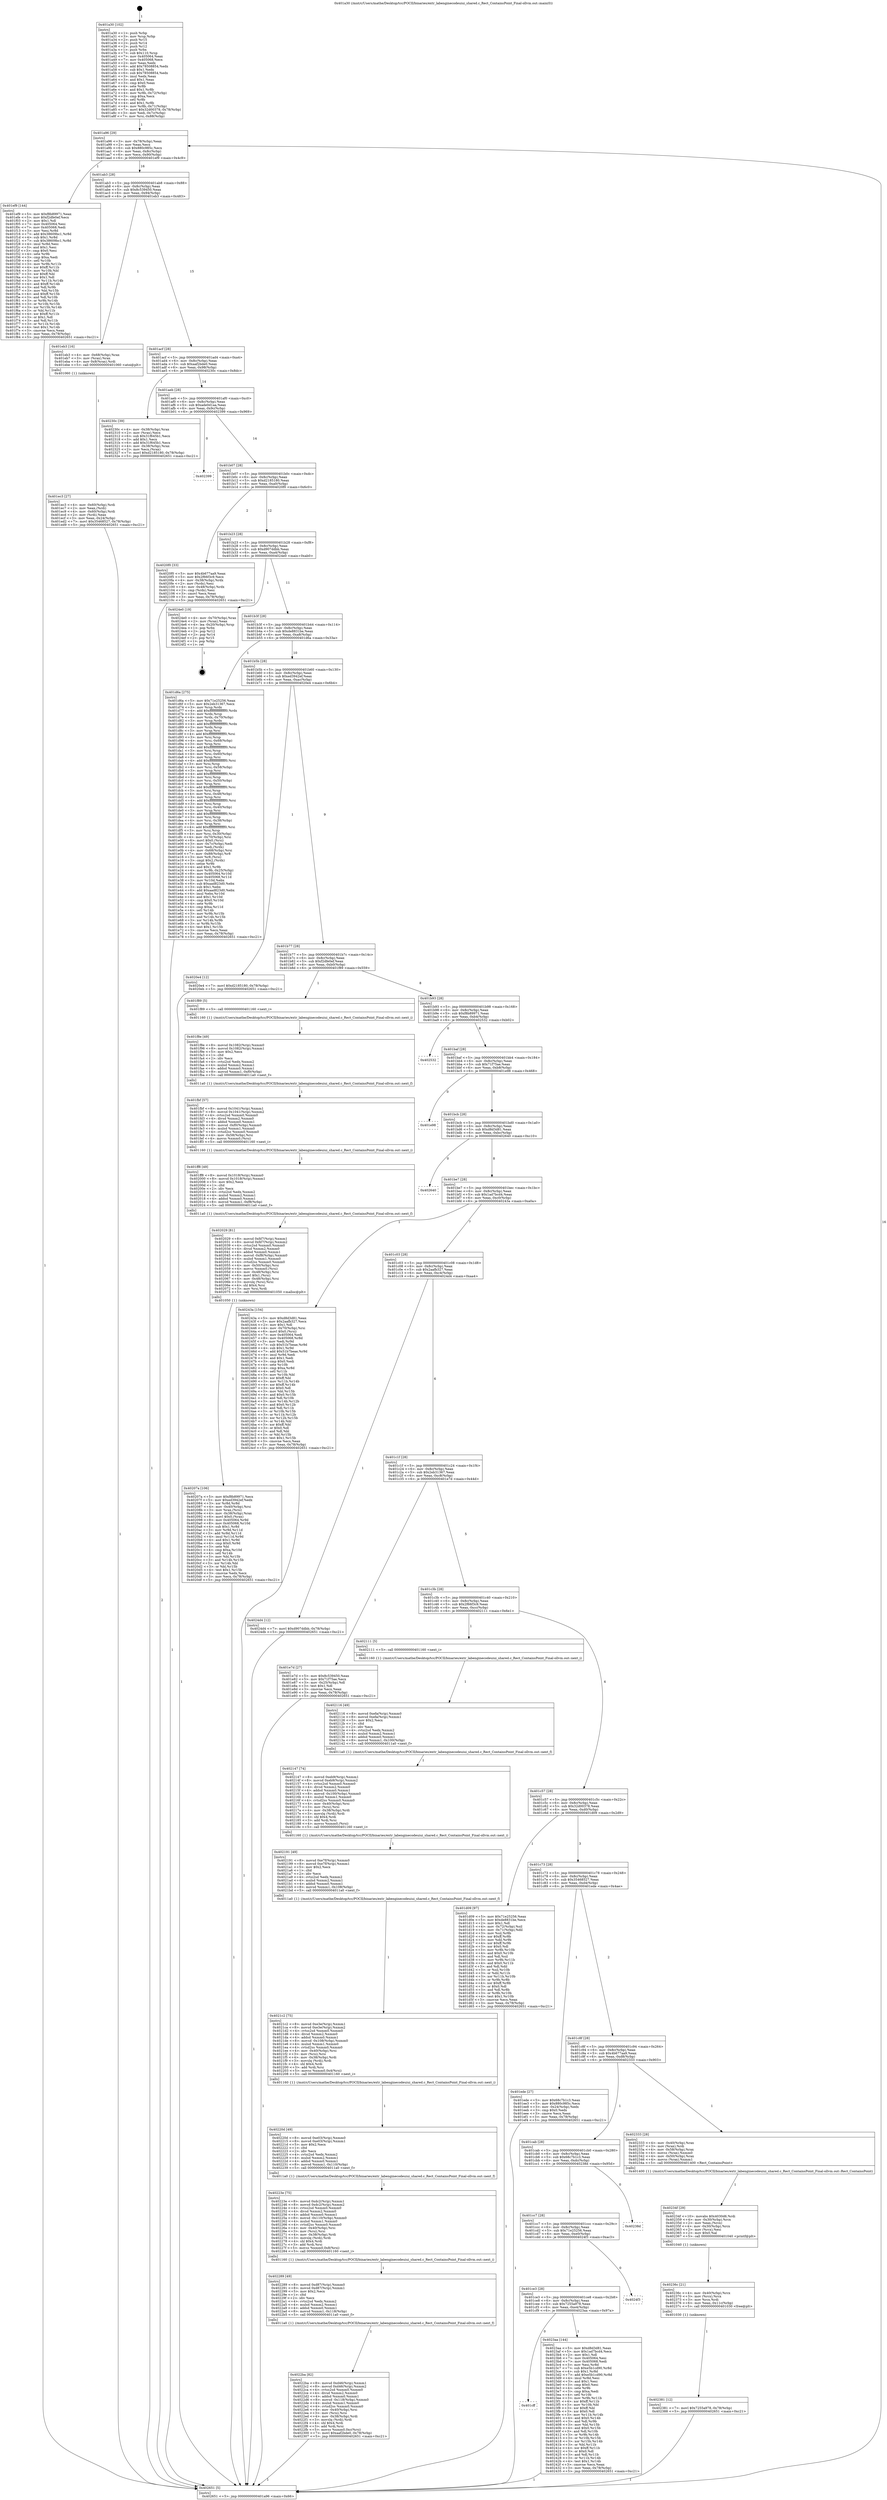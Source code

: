 digraph "0x401a30" {
  label = "0x401a30 (/mnt/c/Users/mathe/Desktop/tcc/POCII/binaries/extr_labenginecodeuiui_shared.c_Rect_ContainsPoint_Final-ollvm.out::main(0))"
  labelloc = "t"
  node[shape=record]

  Entry [label="",width=0.3,height=0.3,shape=circle,fillcolor=black,style=filled]
  "0x401a96" [label="{
     0x401a96 [29]\l
     | [instrs]\l
     &nbsp;&nbsp;0x401a96 \<+3\>: mov -0x78(%rbp),%eax\l
     &nbsp;&nbsp;0x401a99 \<+2\>: mov %eax,%ecx\l
     &nbsp;&nbsp;0x401a9b \<+6\>: sub $0x880c985c,%ecx\l
     &nbsp;&nbsp;0x401aa1 \<+6\>: mov %eax,-0x8c(%rbp)\l
     &nbsp;&nbsp;0x401aa7 \<+6\>: mov %ecx,-0x90(%rbp)\l
     &nbsp;&nbsp;0x401aad \<+6\>: je 0000000000401ef9 \<main+0x4c9\>\l
  }"]
  "0x401ef9" [label="{
     0x401ef9 [144]\l
     | [instrs]\l
     &nbsp;&nbsp;0x401ef9 \<+5\>: mov $0xf8b89971,%eax\l
     &nbsp;&nbsp;0x401efe \<+5\>: mov $0xf2dfe0ef,%ecx\l
     &nbsp;&nbsp;0x401f03 \<+2\>: mov $0x1,%dl\l
     &nbsp;&nbsp;0x401f05 \<+7\>: mov 0x405064,%esi\l
     &nbsp;&nbsp;0x401f0c \<+7\>: mov 0x405068,%edi\l
     &nbsp;&nbsp;0x401f13 \<+3\>: mov %esi,%r8d\l
     &nbsp;&nbsp;0x401f16 \<+7\>: add $0x38609bc1,%r8d\l
     &nbsp;&nbsp;0x401f1d \<+4\>: sub $0x1,%r8d\l
     &nbsp;&nbsp;0x401f21 \<+7\>: sub $0x38609bc1,%r8d\l
     &nbsp;&nbsp;0x401f28 \<+4\>: imul %r8d,%esi\l
     &nbsp;&nbsp;0x401f2c \<+3\>: and $0x1,%esi\l
     &nbsp;&nbsp;0x401f2f \<+3\>: cmp $0x0,%esi\l
     &nbsp;&nbsp;0x401f32 \<+4\>: sete %r9b\l
     &nbsp;&nbsp;0x401f36 \<+3\>: cmp $0xa,%edi\l
     &nbsp;&nbsp;0x401f39 \<+4\>: setl %r10b\l
     &nbsp;&nbsp;0x401f3d \<+3\>: mov %r9b,%r11b\l
     &nbsp;&nbsp;0x401f40 \<+4\>: xor $0xff,%r11b\l
     &nbsp;&nbsp;0x401f44 \<+3\>: mov %r10b,%bl\l
     &nbsp;&nbsp;0x401f47 \<+3\>: xor $0xff,%bl\l
     &nbsp;&nbsp;0x401f4a \<+3\>: xor $0x1,%dl\l
     &nbsp;&nbsp;0x401f4d \<+3\>: mov %r11b,%r14b\l
     &nbsp;&nbsp;0x401f50 \<+4\>: and $0xff,%r14b\l
     &nbsp;&nbsp;0x401f54 \<+3\>: and %dl,%r9b\l
     &nbsp;&nbsp;0x401f57 \<+3\>: mov %bl,%r15b\l
     &nbsp;&nbsp;0x401f5a \<+4\>: and $0xff,%r15b\l
     &nbsp;&nbsp;0x401f5e \<+3\>: and %dl,%r10b\l
     &nbsp;&nbsp;0x401f61 \<+3\>: or %r9b,%r14b\l
     &nbsp;&nbsp;0x401f64 \<+3\>: or %r10b,%r15b\l
     &nbsp;&nbsp;0x401f67 \<+3\>: xor %r15b,%r14b\l
     &nbsp;&nbsp;0x401f6a \<+3\>: or %bl,%r11b\l
     &nbsp;&nbsp;0x401f6d \<+4\>: xor $0xff,%r11b\l
     &nbsp;&nbsp;0x401f71 \<+3\>: or $0x1,%dl\l
     &nbsp;&nbsp;0x401f74 \<+3\>: and %dl,%r11b\l
     &nbsp;&nbsp;0x401f77 \<+3\>: or %r11b,%r14b\l
     &nbsp;&nbsp;0x401f7a \<+4\>: test $0x1,%r14b\l
     &nbsp;&nbsp;0x401f7e \<+3\>: cmovne %ecx,%eax\l
     &nbsp;&nbsp;0x401f81 \<+3\>: mov %eax,-0x78(%rbp)\l
     &nbsp;&nbsp;0x401f84 \<+5\>: jmp 0000000000402651 \<main+0xc21\>\l
  }"]
  "0x401ab3" [label="{
     0x401ab3 [28]\l
     | [instrs]\l
     &nbsp;&nbsp;0x401ab3 \<+5\>: jmp 0000000000401ab8 \<main+0x88\>\l
     &nbsp;&nbsp;0x401ab8 \<+6\>: mov -0x8c(%rbp),%eax\l
     &nbsp;&nbsp;0x401abe \<+5\>: sub $0x8c539450,%eax\l
     &nbsp;&nbsp;0x401ac3 \<+6\>: mov %eax,-0x94(%rbp)\l
     &nbsp;&nbsp;0x401ac9 \<+6\>: je 0000000000401eb3 \<main+0x483\>\l
  }"]
  Exit [label="",width=0.3,height=0.3,shape=circle,fillcolor=black,style=filled,peripheries=2]
  "0x401eb3" [label="{
     0x401eb3 [16]\l
     | [instrs]\l
     &nbsp;&nbsp;0x401eb3 \<+4\>: mov -0x68(%rbp),%rax\l
     &nbsp;&nbsp;0x401eb7 \<+3\>: mov (%rax),%rax\l
     &nbsp;&nbsp;0x401eba \<+4\>: mov 0x8(%rax),%rdi\l
     &nbsp;&nbsp;0x401ebe \<+5\>: call 0000000000401060 \<atoi@plt\>\l
     | [calls]\l
     &nbsp;&nbsp;0x401060 \{1\} (unknown)\l
  }"]
  "0x401acf" [label="{
     0x401acf [28]\l
     | [instrs]\l
     &nbsp;&nbsp;0x401acf \<+5\>: jmp 0000000000401ad4 \<main+0xa4\>\l
     &nbsp;&nbsp;0x401ad4 \<+6\>: mov -0x8c(%rbp),%eax\l
     &nbsp;&nbsp;0x401ada \<+5\>: sub $0xaaf2bde0,%eax\l
     &nbsp;&nbsp;0x401adf \<+6\>: mov %eax,-0x98(%rbp)\l
     &nbsp;&nbsp;0x401ae5 \<+6\>: je 000000000040230c \<main+0x8dc\>\l
  }"]
  "0x401cff" [label="{
     0x401cff\l
  }", style=dashed]
  "0x40230c" [label="{
     0x40230c [39]\l
     | [instrs]\l
     &nbsp;&nbsp;0x40230c \<+4\>: mov -0x38(%rbp),%rax\l
     &nbsp;&nbsp;0x402310 \<+2\>: mov (%rax),%ecx\l
     &nbsp;&nbsp;0x402312 \<+6\>: sub $0x31f645b1,%ecx\l
     &nbsp;&nbsp;0x402318 \<+3\>: add $0x1,%ecx\l
     &nbsp;&nbsp;0x40231b \<+6\>: add $0x31f645b1,%ecx\l
     &nbsp;&nbsp;0x402321 \<+4\>: mov -0x38(%rbp),%rax\l
     &nbsp;&nbsp;0x402325 \<+2\>: mov %ecx,(%rax)\l
     &nbsp;&nbsp;0x402327 \<+7\>: movl $0xd2185180,-0x78(%rbp)\l
     &nbsp;&nbsp;0x40232e \<+5\>: jmp 0000000000402651 \<main+0xc21\>\l
  }"]
  "0x401aeb" [label="{
     0x401aeb [28]\l
     | [instrs]\l
     &nbsp;&nbsp;0x401aeb \<+5\>: jmp 0000000000401af0 \<main+0xc0\>\l
     &nbsp;&nbsp;0x401af0 \<+6\>: mov -0x8c(%rbp),%eax\l
     &nbsp;&nbsp;0x401af6 \<+5\>: sub $0xade0d1aa,%eax\l
     &nbsp;&nbsp;0x401afb \<+6\>: mov %eax,-0x9c(%rbp)\l
     &nbsp;&nbsp;0x401b01 \<+6\>: je 0000000000402399 \<main+0x969\>\l
  }"]
  "0x4023aa" [label="{
     0x4023aa [144]\l
     | [instrs]\l
     &nbsp;&nbsp;0x4023aa \<+5\>: mov $0xd8d3d81,%eax\l
     &nbsp;&nbsp;0x4023af \<+5\>: mov $0x1ad7bcd4,%ecx\l
     &nbsp;&nbsp;0x4023b4 \<+2\>: mov $0x1,%dl\l
     &nbsp;&nbsp;0x4023b6 \<+7\>: mov 0x405064,%esi\l
     &nbsp;&nbsp;0x4023bd \<+7\>: mov 0x405068,%edi\l
     &nbsp;&nbsp;0x4023c4 \<+3\>: mov %esi,%r8d\l
     &nbsp;&nbsp;0x4023c7 \<+7\>: sub $0xe5b1cd90,%r8d\l
     &nbsp;&nbsp;0x4023ce \<+4\>: sub $0x1,%r8d\l
     &nbsp;&nbsp;0x4023d2 \<+7\>: add $0xe5b1cd90,%r8d\l
     &nbsp;&nbsp;0x4023d9 \<+4\>: imul %r8d,%esi\l
     &nbsp;&nbsp;0x4023dd \<+3\>: and $0x1,%esi\l
     &nbsp;&nbsp;0x4023e0 \<+3\>: cmp $0x0,%esi\l
     &nbsp;&nbsp;0x4023e3 \<+4\>: sete %r9b\l
     &nbsp;&nbsp;0x4023e7 \<+3\>: cmp $0xa,%edi\l
     &nbsp;&nbsp;0x4023ea \<+4\>: setl %r10b\l
     &nbsp;&nbsp;0x4023ee \<+3\>: mov %r9b,%r11b\l
     &nbsp;&nbsp;0x4023f1 \<+4\>: xor $0xff,%r11b\l
     &nbsp;&nbsp;0x4023f5 \<+3\>: mov %r10b,%bl\l
     &nbsp;&nbsp;0x4023f8 \<+3\>: xor $0xff,%bl\l
     &nbsp;&nbsp;0x4023fb \<+3\>: xor $0x0,%dl\l
     &nbsp;&nbsp;0x4023fe \<+3\>: mov %r11b,%r14b\l
     &nbsp;&nbsp;0x402401 \<+4\>: and $0x0,%r14b\l
     &nbsp;&nbsp;0x402405 \<+3\>: and %dl,%r9b\l
     &nbsp;&nbsp;0x402408 \<+3\>: mov %bl,%r15b\l
     &nbsp;&nbsp;0x40240b \<+4\>: and $0x0,%r15b\l
     &nbsp;&nbsp;0x40240f \<+3\>: and %dl,%r10b\l
     &nbsp;&nbsp;0x402412 \<+3\>: or %r9b,%r14b\l
     &nbsp;&nbsp;0x402415 \<+3\>: or %r10b,%r15b\l
     &nbsp;&nbsp;0x402418 \<+3\>: xor %r15b,%r14b\l
     &nbsp;&nbsp;0x40241b \<+3\>: or %bl,%r11b\l
     &nbsp;&nbsp;0x40241e \<+4\>: xor $0xff,%r11b\l
     &nbsp;&nbsp;0x402422 \<+3\>: or $0x0,%dl\l
     &nbsp;&nbsp;0x402425 \<+3\>: and %dl,%r11b\l
     &nbsp;&nbsp;0x402428 \<+3\>: or %r11b,%r14b\l
     &nbsp;&nbsp;0x40242b \<+4\>: test $0x1,%r14b\l
     &nbsp;&nbsp;0x40242f \<+3\>: cmovne %ecx,%eax\l
     &nbsp;&nbsp;0x402432 \<+3\>: mov %eax,-0x78(%rbp)\l
     &nbsp;&nbsp;0x402435 \<+5\>: jmp 0000000000402651 \<main+0xc21\>\l
  }"]
  "0x402399" [label="{
     0x402399\l
  }", style=dashed]
  "0x401b07" [label="{
     0x401b07 [28]\l
     | [instrs]\l
     &nbsp;&nbsp;0x401b07 \<+5\>: jmp 0000000000401b0c \<main+0xdc\>\l
     &nbsp;&nbsp;0x401b0c \<+6\>: mov -0x8c(%rbp),%eax\l
     &nbsp;&nbsp;0x401b12 \<+5\>: sub $0xd2185180,%eax\l
     &nbsp;&nbsp;0x401b17 \<+6\>: mov %eax,-0xa0(%rbp)\l
     &nbsp;&nbsp;0x401b1d \<+6\>: je 00000000004020f0 \<main+0x6c0\>\l
  }"]
  "0x401ce3" [label="{
     0x401ce3 [28]\l
     | [instrs]\l
     &nbsp;&nbsp;0x401ce3 \<+5\>: jmp 0000000000401ce8 \<main+0x2b8\>\l
     &nbsp;&nbsp;0x401ce8 \<+6\>: mov -0x8c(%rbp),%eax\l
     &nbsp;&nbsp;0x401cee \<+5\>: sub $0x7255a978,%eax\l
     &nbsp;&nbsp;0x401cf3 \<+6\>: mov %eax,-0xe4(%rbp)\l
     &nbsp;&nbsp;0x401cf9 \<+6\>: je 00000000004023aa \<main+0x97a\>\l
  }"]
  "0x4020f0" [label="{
     0x4020f0 [33]\l
     | [instrs]\l
     &nbsp;&nbsp;0x4020f0 \<+5\>: mov $0x4b677aa9,%eax\l
     &nbsp;&nbsp;0x4020f5 \<+5\>: mov $0x2f66f3c9,%ecx\l
     &nbsp;&nbsp;0x4020fa \<+4\>: mov -0x38(%rbp),%rdx\l
     &nbsp;&nbsp;0x4020fe \<+2\>: mov (%rdx),%esi\l
     &nbsp;&nbsp;0x402100 \<+4\>: mov -0x48(%rbp),%rdx\l
     &nbsp;&nbsp;0x402104 \<+2\>: cmp (%rdx),%esi\l
     &nbsp;&nbsp;0x402106 \<+3\>: cmovl %ecx,%eax\l
     &nbsp;&nbsp;0x402109 \<+3\>: mov %eax,-0x78(%rbp)\l
     &nbsp;&nbsp;0x40210c \<+5\>: jmp 0000000000402651 \<main+0xc21\>\l
  }"]
  "0x401b23" [label="{
     0x401b23 [28]\l
     | [instrs]\l
     &nbsp;&nbsp;0x401b23 \<+5\>: jmp 0000000000401b28 \<main+0xf8\>\l
     &nbsp;&nbsp;0x401b28 \<+6\>: mov -0x8c(%rbp),%eax\l
     &nbsp;&nbsp;0x401b2e \<+5\>: sub $0xd907ddbb,%eax\l
     &nbsp;&nbsp;0x401b33 \<+6\>: mov %eax,-0xa4(%rbp)\l
     &nbsp;&nbsp;0x401b39 \<+6\>: je 00000000004024e0 \<main+0xab0\>\l
  }"]
  "0x4024f3" [label="{
     0x4024f3\l
  }", style=dashed]
  "0x4024e0" [label="{
     0x4024e0 [19]\l
     | [instrs]\l
     &nbsp;&nbsp;0x4024e0 \<+4\>: mov -0x70(%rbp),%rax\l
     &nbsp;&nbsp;0x4024e4 \<+2\>: mov (%rax),%eax\l
     &nbsp;&nbsp;0x4024e6 \<+4\>: lea -0x20(%rbp),%rsp\l
     &nbsp;&nbsp;0x4024ea \<+1\>: pop %rbx\l
     &nbsp;&nbsp;0x4024eb \<+2\>: pop %r12\l
     &nbsp;&nbsp;0x4024ed \<+2\>: pop %r14\l
     &nbsp;&nbsp;0x4024ef \<+2\>: pop %r15\l
     &nbsp;&nbsp;0x4024f1 \<+1\>: pop %rbp\l
     &nbsp;&nbsp;0x4024f2 \<+1\>: ret\l
  }"]
  "0x401b3f" [label="{
     0x401b3f [28]\l
     | [instrs]\l
     &nbsp;&nbsp;0x401b3f \<+5\>: jmp 0000000000401b44 \<main+0x114\>\l
     &nbsp;&nbsp;0x401b44 \<+6\>: mov -0x8c(%rbp),%eax\l
     &nbsp;&nbsp;0x401b4a \<+5\>: sub $0xde8831be,%eax\l
     &nbsp;&nbsp;0x401b4f \<+6\>: mov %eax,-0xa8(%rbp)\l
     &nbsp;&nbsp;0x401b55 \<+6\>: je 0000000000401d6a \<main+0x33a\>\l
  }"]
  "0x401cc7" [label="{
     0x401cc7 [28]\l
     | [instrs]\l
     &nbsp;&nbsp;0x401cc7 \<+5\>: jmp 0000000000401ccc \<main+0x29c\>\l
     &nbsp;&nbsp;0x401ccc \<+6\>: mov -0x8c(%rbp),%eax\l
     &nbsp;&nbsp;0x401cd2 \<+5\>: sub $0x71e25256,%eax\l
     &nbsp;&nbsp;0x401cd7 \<+6\>: mov %eax,-0xe0(%rbp)\l
     &nbsp;&nbsp;0x401cdd \<+6\>: je 00000000004024f3 \<main+0xac3\>\l
  }"]
  "0x401d6a" [label="{
     0x401d6a [275]\l
     | [instrs]\l
     &nbsp;&nbsp;0x401d6a \<+5\>: mov $0x71e25256,%eax\l
     &nbsp;&nbsp;0x401d6f \<+5\>: mov $0x2eb31367,%ecx\l
     &nbsp;&nbsp;0x401d74 \<+3\>: mov %rsp,%rdx\l
     &nbsp;&nbsp;0x401d77 \<+4\>: add $0xfffffffffffffff0,%rdx\l
     &nbsp;&nbsp;0x401d7b \<+3\>: mov %rdx,%rsp\l
     &nbsp;&nbsp;0x401d7e \<+4\>: mov %rdx,-0x70(%rbp)\l
     &nbsp;&nbsp;0x401d82 \<+3\>: mov %rsp,%rdx\l
     &nbsp;&nbsp;0x401d85 \<+4\>: add $0xfffffffffffffff0,%rdx\l
     &nbsp;&nbsp;0x401d89 \<+3\>: mov %rdx,%rsp\l
     &nbsp;&nbsp;0x401d8c \<+3\>: mov %rsp,%rsi\l
     &nbsp;&nbsp;0x401d8f \<+4\>: add $0xfffffffffffffff0,%rsi\l
     &nbsp;&nbsp;0x401d93 \<+3\>: mov %rsi,%rsp\l
     &nbsp;&nbsp;0x401d96 \<+4\>: mov %rsi,-0x68(%rbp)\l
     &nbsp;&nbsp;0x401d9a \<+3\>: mov %rsp,%rsi\l
     &nbsp;&nbsp;0x401d9d \<+4\>: add $0xfffffffffffffff0,%rsi\l
     &nbsp;&nbsp;0x401da1 \<+3\>: mov %rsi,%rsp\l
     &nbsp;&nbsp;0x401da4 \<+4\>: mov %rsi,-0x60(%rbp)\l
     &nbsp;&nbsp;0x401da8 \<+3\>: mov %rsp,%rsi\l
     &nbsp;&nbsp;0x401dab \<+4\>: add $0xfffffffffffffff0,%rsi\l
     &nbsp;&nbsp;0x401daf \<+3\>: mov %rsi,%rsp\l
     &nbsp;&nbsp;0x401db2 \<+4\>: mov %rsi,-0x58(%rbp)\l
     &nbsp;&nbsp;0x401db6 \<+3\>: mov %rsp,%rsi\l
     &nbsp;&nbsp;0x401db9 \<+4\>: add $0xfffffffffffffff0,%rsi\l
     &nbsp;&nbsp;0x401dbd \<+3\>: mov %rsi,%rsp\l
     &nbsp;&nbsp;0x401dc0 \<+4\>: mov %rsi,-0x50(%rbp)\l
     &nbsp;&nbsp;0x401dc4 \<+3\>: mov %rsp,%rsi\l
     &nbsp;&nbsp;0x401dc7 \<+4\>: add $0xfffffffffffffff0,%rsi\l
     &nbsp;&nbsp;0x401dcb \<+3\>: mov %rsi,%rsp\l
     &nbsp;&nbsp;0x401dce \<+4\>: mov %rsi,-0x48(%rbp)\l
     &nbsp;&nbsp;0x401dd2 \<+3\>: mov %rsp,%rsi\l
     &nbsp;&nbsp;0x401dd5 \<+4\>: add $0xfffffffffffffff0,%rsi\l
     &nbsp;&nbsp;0x401dd9 \<+3\>: mov %rsi,%rsp\l
     &nbsp;&nbsp;0x401ddc \<+4\>: mov %rsi,-0x40(%rbp)\l
     &nbsp;&nbsp;0x401de0 \<+3\>: mov %rsp,%rsi\l
     &nbsp;&nbsp;0x401de3 \<+4\>: add $0xfffffffffffffff0,%rsi\l
     &nbsp;&nbsp;0x401de7 \<+3\>: mov %rsi,%rsp\l
     &nbsp;&nbsp;0x401dea \<+4\>: mov %rsi,-0x38(%rbp)\l
     &nbsp;&nbsp;0x401dee \<+3\>: mov %rsp,%rsi\l
     &nbsp;&nbsp;0x401df1 \<+4\>: add $0xfffffffffffffff0,%rsi\l
     &nbsp;&nbsp;0x401df5 \<+3\>: mov %rsi,%rsp\l
     &nbsp;&nbsp;0x401df8 \<+4\>: mov %rsi,-0x30(%rbp)\l
     &nbsp;&nbsp;0x401dfc \<+4\>: mov -0x70(%rbp),%rsi\l
     &nbsp;&nbsp;0x401e00 \<+6\>: movl $0x0,(%rsi)\l
     &nbsp;&nbsp;0x401e06 \<+3\>: mov -0x7c(%rbp),%edi\l
     &nbsp;&nbsp;0x401e09 \<+2\>: mov %edi,(%rdx)\l
     &nbsp;&nbsp;0x401e0b \<+4\>: mov -0x68(%rbp),%rsi\l
     &nbsp;&nbsp;0x401e0f \<+7\>: mov -0x88(%rbp),%r8\l
     &nbsp;&nbsp;0x401e16 \<+3\>: mov %r8,(%rsi)\l
     &nbsp;&nbsp;0x401e19 \<+3\>: cmpl $0x2,(%rdx)\l
     &nbsp;&nbsp;0x401e1c \<+4\>: setne %r9b\l
     &nbsp;&nbsp;0x401e20 \<+4\>: and $0x1,%r9b\l
     &nbsp;&nbsp;0x401e24 \<+4\>: mov %r9b,-0x25(%rbp)\l
     &nbsp;&nbsp;0x401e28 \<+8\>: mov 0x405064,%r10d\l
     &nbsp;&nbsp;0x401e30 \<+8\>: mov 0x405068,%r11d\l
     &nbsp;&nbsp;0x401e38 \<+3\>: mov %r10d,%ebx\l
     &nbsp;&nbsp;0x401e3b \<+6\>: sub $0xaad823d0,%ebx\l
     &nbsp;&nbsp;0x401e41 \<+3\>: sub $0x1,%ebx\l
     &nbsp;&nbsp;0x401e44 \<+6\>: add $0xaad823d0,%ebx\l
     &nbsp;&nbsp;0x401e4a \<+4\>: imul %ebx,%r10d\l
     &nbsp;&nbsp;0x401e4e \<+4\>: and $0x1,%r10d\l
     &nbsp;&nbsp;0x401e52 \<+4\>: cmp $0x0,%r10d\l
     &nbsp;&nbsp;0x401e56 \<+4\>: sete %r9b\l
     &nbsp;&nbsp;0x401e5a \<+4\>: cmp $0xa,%r11d\l
     &nbsp;&nbsp;0x401e5e \<+4\>: setl %r14b\l
     &nbsp;&nbsp;0x401e62 \<+3\>: mov %r9b,%r15b\l
     &nbsp;&nbsp;0x401e65 \<+3\>: and %r14b,%r15b\l
     &nbsp;&nbsp;0x401e68 \<+3\>: xor %r14b,%r9b\l
     &nbsp;&nbsp;0x401e6b \<+3\>: or %r9b,%r15b\l
     &nbsp;&nbsp;0x401e6e \<+4\>: test $0x1,%r15b\l
     &nbsp;&nbsp;0x401e72 \<+3\>: cmovne %ecx,%eax\l
     &nbsp;&nbsp;0x401e75 \<+3\>: mov %eax,-0x78(%rbp)\l
     &nbsp;&nbsp;0x401e78 \<+5\>: jmp 0000000000402651 \<main+0xc21\>\l
  }"]
  "0x401b5b" [label="{
     0x401b5b [28]\l
     | [instrs]\l
     &nbsp;&nbsp;0x401b5b \<+5\>: jmp 0000000000401b60 \<main+0x130\>\l
     &nbsp;&nbsp;0x401b60 \<+6\>: mov -0x8c(%rbp),%eax\l
     &nbsp;&nbsp;0x401b66 \<+5\>: sub $0xed3942ef,%eax\l
     &nbsp;&nbsp;0x401b6b \<+6\>: mov %eax,-0xac(%rbp)\l
     &nbsp;&nbsp;0x401b71 \<+6\>: je 00000000004020e4 \<main+0x6b4\>\l
  }"]
  "0x40238d" [label="{
     0x40238d\l
  }", style=dashed]
  "0x4020e4" [label="{
     0x4020e4 [12]\l
     | [instrs]\l
     &nbsp;&nbsp;0x4020e4 \<+7\>: movl $0xd2185180,-0x78(%rbp)\l
     &nbsp;&nbsp;0x4020eb \<+5\>: jmp 0000000000402651 \<main+0xc21\>\l
  }"]
  "0x401b77" [label="{
     0x401b77 [28]\l
     | [instrs]\l
     &nbsp;&nbsp;0x401b77 \<+5\>: jmp 0000000000401b7c \<main+0x14c\>\l
     &nbsp;&nbsp;0x401b7c \<+6\>: mov -0x8c(%rbp),%eax\l
     &nbsp;&nbsp;0x401b82 \<+5\>: sub $0xf2dfe0ef,%eax\l
     &nbsp;&nbsp;0x401b87 \<+6\>: mov %eax,-0xb0(%rbp)\l
     &nbsp;&nbsp;0x401b8d \<+6\>: je 0000000000401f89 \<main+0x559\>\l
  }"]
  "0x402381" [label="{
     0x402381 [12]\l
     | [instrs]\l
     &nbsp;&nbsp;0x402381 \<+7\>: movl $0x7255a978,-0x78(%rbp)\l
     &nbsp;&nbsp;0x402388 \<+5\>: jmp 0000000000402651 \<main+0xc21\>\l
  }"]
  "0x401f89" [label="{
     0x401f89 [5]\l
     | [instrs]\l
     &nbsp;&nbsp;0x401f89 \<+5\>: call 0000000000401160 \<next_i\>\l
     | [calls]\l
     &nbsp;&nbsp;0x401160 \{1\} (/mnt/c/Users/mathe/Desktop/tcc/POCII/binaries/extr_labenginecodeuiui_shared.c_Rect_ContainsPoint_Final-ollvm.out::next_i)\l
  }"]
  "0x401b93" [label="{
     0x401b93 [28]\l
     | [instrs]\l
     &nbsp;&nbsp;0x401b93 \<+5\>: jmp 0000000000401b98 \<main+0x168\>\l
     &nbsp;&nbsp;0x401b98 \<+6\>: mov -0x8c(%rbp),%eax\l
     &nbsp;&nbsp;0x401b9e \<+5\>: sub $0xf8b89971,%eax\l
     &nbsp;&nbsp;0x401ba3 \<+6\>: mov %eax,-0xb4(%rbp)\l
     &nbsp;&nbsp;0x401ba9 \<+6\>: je 0000000000402532 \<main+0xb02\>\l
  }"]
  "0x40236c" [label="{
     0x40236c [21]\l
     | [instrs]\l
     &nbsp;&nbsp;0x40236c \<+4\>: mov -0x40(%rbp),%rcx\l
     &nbsp;&nbsp;0x402370 \<+3\>: mov (%rcx),%rcx\l
     &nbsp;&nbsp;0x402373 \<+3\>: mov %rcx,%rdi\l
     &nbsp;&nbsp;0x402376 \<+6\>: mov %eax,-0x11c(%rbp)\l
     &nbsp;&nbsp;0x40237c \<+5\>: call 0000000000401030 \<free@plt\>\l
     | [calls]\l
     &nbsp;&nbsp;0x401030 \{1\} (unknown)\l
  }"]
  "0x402532" [label="{
     0x402532\l
  }", style=dashed]
  "0x401baf" [label="{
     0x401baf [28]\l
     | [instrs]\l
     &nbsp;&nbsp;0x401baf \<+5\>: jmp 0000000000401bb4 \<main+0x184\>\l
     &nbsp;&nbsp;0x401bb4 \<+6\>: mov -0x8c(%rbp),%eax\l
     &nbsp;&nbsp;0x401bba \<+5\>: sub $0x71f75ae,%eax\l
     &nbsp;&nbsp;0x401bbf \<+6\>: mov %eax,-0xb8(%rbp)\l
     &nbsp;&nbsp;0x401bc5 \<+6\>: je 0000000000401e98 \<main+0x468\>\l
  }"]
  "0x40234f" [label="{
     0x40234f [29]\l
     | [instrs]\l
     &nbsp;&nbsp;0x40234f \<+10\>: movabs $0x4030d6,%rdi\l
     &nbsp;&nbsp;0x402359 \<+4\>: mov -0x30(%rbp),%rcx\l
     &nbsp;&nbsp;0x40235d \<+2\>: mov %eax,(%rcx)\l
     &nbsp;&nbsp;0x40235f \<+4\>: mov -0x30(%rbp),%rcx\l
     &nbsp;&nbsp;0x402363 \<+2\>: mov (%rcx),%esi\l
     &nbsp;&nbsp;0x402365 \<+2\>: mov $0x0,%al\l
     &nbsp;&nbsp;0x402367 \<+5\>: call 0000000000401040 \<printf@plt\>\l
     | [calls]\l
     &nbsp;&nbsp;0x401040 \{1\} (unknown)\l
  }"]
  "0x401e98" [label="{
     0x401e98\l
  }", style=dashed]
  "0x401bcb" [label="{
     0x401bcb [28]\l
     | [instrs]\l
     &nbsp;&nbsp;0x401bcb \<+5\>: jmp 0000000000401bd0 \<main+0x1a0\>\l
     &nbsp;&nbsp;0x401bd0 \<+6\>: mov -0x8c(%rbp),%eax\l
     &nbsp;&nbsp;0x401bd6 \<+5\>: sub $0xd8d3d81,%eax\l
     &nbsp;&nbsp;0x401bdb \<+6\>: mov %eax,-0xbc(%rbp)\l
     &nbsp;&nbsp;0x401be1 \<+6\>: je 0000000000402640 \<main+0xc10\>\l
  }"]
  "0x401cab" [label="{
     0x401cab [28]\l
     | [instrs]\l
     &nbsp;&nbsp;0x401cab \<+5\>: jmp 0000000000401cb0 \<main+0x280\>\l
     &nbsp;&nbsp;0x401cb0 \<+6\>: mov -0x8c(%rbp),%eax\l
     &nbsp;&nbsp;0x401cb6 \<+5\>: sub $0x68c7b1c3,%eax\l
     &nbsp;&nbsp;0x401cbb \<+6\>: mov %eax,-0xdc(%rbp)\l
     &nbsp;&nbsp;0x401cc1 \<+6\>: je 000000000040238d \<main+0x95d\>\l
  }"]
  "0x402640" [label="{
     0x402640\l
  }", style=dashed]
  "0x401be7" [label="{
     0x401be7 [28]\l
     | [instrs]\l
     &nbsp;&nbsp;0x401be7 \<+5\>: jmp 0000000000401bec \<main+0x1bc\>\l
     &nbsp;&nbsp;0x401bec \<+6\>: mov -0x8c(%rbp),%eax\l
     &nbsp;&nbsp;0x401bf2 \<+5\>: sub $0x1ad7bcd4,%eax\l
     &nbsp;&nbsp;0x401bf7 \<+6\>: mov %eax,-0xc0(%rbp)\l
     &nbsp;&nbsp;0x401bfd \<+6\>: je 000000000040243a \<main+0xa0a\>\l
  }"]
  "0x402333" [label="{
     0x402333 [28]\l
     | [instrs]\l
     &nbsp;&nbsp;0x402333 \<+4\>: mov -0x40(%rbp),%rax\l
     &nbsp;&nbsp;0x402337 \<+3\>: mov (%rax),%rdi\l
     &nbsp;&nbsp;0x40233a \<+4\>: mov -0x58(%rbp),%rax\l
     &nbsp;&nbsp;0x40233e \<+4\>: movss (%rax),%xmm0\l
     &nbsp;&nbsp;0x402342 \<+4\>: mov -0x50(%rbp),%rax\l
     &nbsp;&nbsp;0x402346 \<+4\>: movss (%rax),%xmm1\l
     &nbsp;&nbsp;0x40234a \<+5\>: call 0000000000401400 \<Rect_ContainsPoint\>\l
     | [calls]\l
     &nbsp;&nbsp;0x401400 \{1\} (/mnt/c/Users/mathe/Desktop/tcc/POCII/binaries/extr_labenginecodeuiui_shared.c_Rect_ContainsPoint_Final-ollvm.out::Rect_ContainsPoint)\l
  }"]
  "0x40243a" [label="{
     0x40243a [154]\l
     | [instrs]\l
     &nbsp;&nbsp;0x40243a \<+5\>: mov $0xd8d3d81,%eax\l
     &nbsp;&nbsp;0x40243f \<+5\>: mov $0x2aafb327,%ecx\l
     &nbsp;&nbsp;0x402444 \<+2\>: mov $0x1,%dl\l
     &nbsp;&nbsp;0x402446 \<+4\>: mov -0x70(%rbp),%rsi\l
     &nbsp;&nbsp;0x40244a \<+6\>: movl $0x0,(%rsi)\l
     &nbsp;&nbsp;0x402450 \<+7\>: mov 0x405064,%edi\l
     &nbsp;&nbsp;0x402457 \<+8\>: mov 0x405068,%r8d\l
     &nbsp;&nbsp;0x40245f \<+3\>: mov %edi,%r9d\l
     &nbsp;&nbsp;0x402462 \<+7\>: sub $0x51b7beae,%r9d\l
     &nbsp;&nbsp;0x402469 \<+4\>: sub $0x1,%r9d\l
     &nbsp;&nbsp;0x40246d \<+7\>: add $0x51b7beae,%r9d\l
     &nbsp;&nbsp;0x402474 \<+4\>: imul %r9d,%edi\l
     &nbsp;&nbsp;0x402478 \<+3\>: and $0x1,%edi\l
     &nbsp;&nbsp;0x40247b \<+3\>: cmp $0x0,%edi\l
     &nbsp;&nbsp;0x40247e \<+4\>: sete %r10b\l
     &nbsp;&nbsp;0x402482 \<+4\>: cmp $0xa,%r8d\l
     &nbsp;&nbsp;0x402486 \<+4\>: setl %r11b\l
     &nbsp;&nbsp;0x40248a \<+3\>: mov %r10b,%bl\l
     &nbsp;&nbsp;0x40248d \<+3\>: xor $0xff,%bl\l
     &nbsp;&nbsp;0x402490 \<+3\>: mov %r11b,%r14b\l
     &nbsp;&nbsp;0x402493 \<+4\>: xor $0xff,%r14b\l
     &nbsp;&nbsp;0x402497 \<+3\>: xor $0x0,%dl\l
     &nbsp;&nbsp;0x40249a \<+3\>: mov %bl,%r15b\l
     &nbsp;&nbsp;0x40249d \<+4\>: and $0x0,%r15b\l
     &nbsp;&nbsp;0x4024a1 \<+3\>: and %dl,%r10b\l
     &nbsp;&nbsp;0x4024a4 \<+3\>: mov %r14b,%r12b\l
     &nbsp;&nbsp;0x4024a7 \<+4\>: and $0x0,%r12b\l
     &nbsp;&nbsp;0x4024ab \<+3\>: and %dl,%r11b\l
     &nbsp;&nbsp;0x4024ae \<+3\>: or %r10b,%r15b\l
     &nbsp;&nbsp;0x4024b1 \<+3\>: or %r11b,%r12b\l
     &nbsp;&nbsp;0x4024b4 \<+3\>: xor %r12b,%r15b\l
     &nbsp;&nbsp;0x4024b7 \<+3\>: or %r14b,%bl\l
     &nbsp;&nbsp;0x4024ba \<+3\>: xor $0xff,%bl\l
     &nbsp;&nbsp;0x4024bd \<+3\>: or $0x0,%dl\l
     &nbsp;&nbsp;0x4024c0 \<+2\>: and %dl,%bl\l
     &nbsp;&nbsp;0x4024c2 \<+3\>: or %bl,%r15b\l
     &nbsp;&nbsp;0x4024c5 \<+4\>: test $0x1,%r15b\l
     &nbsp;&nbsp;0x4024c9 \<+3\>: cmovne %ecx,%eax\l
     &nbsp;&nbsp;0x4024cc \<+3\>: mov %eax,-0x78(%rbp)\l
     &nbsp;&nbsp;0x4024cf \<+5\>: jmp 0000000000402651 \<main+0xc21\>\l
  }"]
  "0x401c03" [label="{
     0x401c03 [28]\l
     | [instrs]\l
     &nbsp;&nbsp;0x401c03 \<+5\>: jmp 0000000000401c08 \<main+0x1d8\>\l
     &nbsp;&nbsp;0x401c08 \<+6\>: mov -0x8c(%rbp),%eax\l
     &nbsp;&nbsp;0x401c0e \<+5\>: sub $0x2aafb327,%eax\l
     &nbsp;&nbsp;0x401c13 \<+6\>: mov %eax,-0xc4(%rbp)\l
     &nbsp;&nbsp;0x401c19 \<+6\>: je 00000000004024d4 \<main+0xaa4\>\l
  }"]
  "0x4022ba" [label="{
     0x4022ba [82]\l
     | [instrs]\l
     &nbsp;&nbsp;0x4022ba \<+8\>: movsd 0xd46(%rip),%xmm1\l
     &nbsp;&nbsp;0x4022c2 \<+8\>: movsd 0xd46(%rip),%xmm2\l
     &nbsp;&nbsp;0x4022ca \<+4\>: cvtss2sd %xmm0,%xmm0\l
     &nbsp;&nbsp;0x4022ce \<+4\>: divsd %xmm2,%xmm0\l
     &nbsp;&nbsp;0x4022d2 \<+4\>: addsd %xmm0,%xmm1\l
     &nbsp;&nbsp;0x4022d6 \<+8\>: movsd -0x118(%rbp),%xmm0\l
     &nbsp;&nbsp;0x4022de \<+4\>: mulsd %xmm1,%xmm0\l
     &nbsp;&nbsp;0x4022e2 \<+4\>: cvtsd2ss %xmm0,%xmm0\l
     &nbsp;&nbsp;0x4022e6 \<+4\>: mov -0x40(%rbp),%rsi\l
     &nbsp;&nbsp;0x4022ea \<+3\>: mov (%rsi),%rsi\l
     &nbsp;&nbsp;0x4022ed \<+4\>: mov -0x38(%rbp),%rdi\l
     &nbsp;&nbsp;0x4022f1 \<+3\>: movslq (%rdi),%rdi\l
     &nbsp;&nbsp;0x4022f4 \<+4\>: shl $0x4,%rdi\l
     &nbsp;&nbsp;0x4022f8 \<+3\>: add %rdi,%rsi\l
     &nbsp;&nbsp;0x4022fb \<+5\>: movss %xmm0,0xc(%rsi)\l
     &nbsp;&nbsp;0x402300 \<+7\>: movl $0xaaf2bde0,-0x78(%rbp)\l
     &nbsp;&nbsp;0x402307 \<+5\>: jmp 0000000000402651 \<main+0xc21\>\l
  }"]
  "0x4024d4" [label="{
     0x4024d4 [12]\l
     | [instrs]\l
     &nbsp;&nbsp;0x4024d4 \<+7\>: movl $0xd907ddbb,-0x78(%rbp)\l
     &nbsp;&nbsp;0x4024db \<+5\>: jmp 0000000000402651 \<main+0xc21\>\l
  }"]
  "0x401c1f" [label="{
     0x401c1f [28]\l
     | [instrs]\l
     &nbsp;&nbsp;0x401c1f \<+5\>: jmp 0000000000401c24 \<main+0x1f4\>\l
     &nbsp;&nbsp;0x401c24 \<+6\>: mov -0x8c(%rbp),%eax\l
     &nbsp;&nbsp;0x401c2a \<+5\>: sub $0x2eb31367,%eax\l
     &nbsp;&nbsp;0x401c2f \<+6\>: mov %eax,-0xc8(%rbp)\l
     &nbsp;&nbsp;0x401c35 \<+6\>: je 0000000000401e7d \<main+0x44d\>\l
  }"]
  "0x402289" [label="{
     0x402289 [49]\l
     | [instrs]\l
     &nbsp;&nbsp;0x402289 \<+8\>: movsd 0xd87(%rip),%xmm0\l
     &nbsp;&nbsp;0x402291 \<+8\>: movsd 0xd87(%rip),%xmm1\l
     &nbsp;&nbsp;0x402299 \<+5\>: mov $0x2,%ecx\l
     &nbsp;&nbsp;0x40229e \<+1\>: cltd\l
     &nbsp;&nbsp;0x40229f \<+2\>: idiv %ecx\l
     &nbsp;&nbsp;0x4022a1 \<+4\>: cvtsi2sd %edx,%xmm2\l
     &nbsp;&nbsp;0x4022a5 \<+4\>: mulsd %xmm2,%xmm1\l
     &nbsp;&nbsp;0x4022a9 \<+4\>: addsd %xmm0,%xmm1\l
     &nbsp;&nbsp;0x4022ad \<+8\>: movsd %xmm1,-0x118(%rbp)\l
     &nbsp;&nbsp;0x4022b5 \<+5\>: call 00000000004011a0 \<next_f\>\l
     | [calls]\l
     &nbsp;&nbsp;0x4011a0 \{1\} (/mnt/c/Users/mathe/Desktop/tcc/POCII/binaries/extr_labenginecodeuiui_shared.c_Rect_ContainsPoint_Final-ollvm.out::next_f)\l
  }"]
  "0x401e7d" [label="{
     0x401e7d [27]\l
     | [instrs]\l
     &nbsp;&nbsp;0x401e7d \<+5\>: mov $0x8c539450,%eax\l
     &nbsp;&nbsp;0x401e82 \<+5\>: mov $0x71f75ae,%ecx\l
     &nbsp;&nbsp;0x401e87 \<+3\>: mov -0x25(%rbp),%dl\l
     &nbsp;&nbsp;0x401e8a \<+3\>: test $0x1,%dl\l
     &nbsp;&nbsp;0x401e8d \<+3\>: cmovne %ecx,%eax\l
     &nbsp;&nbsp;0x401e90 \<+3\>: mov %eax,-0x78(%rbp)\l
     &nbsp;&nbsp;0x401e93 \<+5\>: jmp 0000000000402651 \<main+0xc21\>\l
  }"]
  "0x401c3b" [label="{
     0x401c3b [28]\l
     | [instrs]\l
     &nbsp;&nbsp;0x401c3b \<+5\>: jmp 0000000000401c40 \<main+0x210\>\l
     &nbsp;&nbsp;0x401c40 \<+6\>: mov -0x8c(%rbp),%eax\l
     &nbsp;&nbsp;0x401c46 \<+5\>: sub $0x2f66f3c9,%eax\l
     &nbsp;&nbsp;0x401c4b \<+6\>: mov %eax,-0xcc(%rbp)\l
     &nbsp;&nbsp;0x401c51 \<+6\>: je 0000000000402111 \<main+0x6e1\>\l
  }"]
  "0x40223e" [label="{
     0x40223e [75]\l
     | [instrs]\l
     &nbsp;&nbsp;0x40223e \<+8\>: movsd 0xdc2(%rip),%xmm1\l
     &nbsp;&nbsp;0x402246 \<+8\>: movsd 0xdc2(%rip),%xmm2\l
     &nbsp;&nbsp;0x40224e \<+4\>: cvtss2sd %xmm0,%xmm0\l
     &nbsp;&nbsp;0x402252 \<+4\>: divsd %xmm2,%xmm0\l
     &nbsp;&nbsp;0x402256 \<+4\>: addsd %xmm0,%xmm1\l
     &nbsp;&nbsp;0x40225a \<+8\>: movsd -0x110(%rbp),%xmm0\l
     &nbsp;&nbsp;0x402262 \<+4\>: mulsd %xmm1,%xmm0\l
     &nbsp;&nbsp;0x402266 \<+4\>: cvtsd2ss %xmm0,%xmm0\l
     &nbsp;&nbsp;0x40226a \<+4\>: mov -0x40(%rbp),%rsi\l
     &nbsp;&nbsp;0x40226e \<+3\>: mov (%rsi),%rsi\l
     &nbsp;&nbsp;0x402271 \<+4\>: mov -0x38(%rbp),%rdi\l
     &nbsp;&nbsp;0x402275 \<+3\>: movslq (%rdi),%rdi\l
     &nbsp;&nbsp;0x402278 \<+4\>: shl $0x4,%rdi\l
     &nbsp;&nbsp;0x40227c \<+3\>: add %rdi,%rsi\l
     &nbsp;&nbsp;0x40227f \<+5\>: movss %xmm0,0x8(%rsi)\l
     &nbsp;&nbsp;0x402284 \<+5\>: call 0000000000401160 \<next_i\>\l
     | [calls]\l
     &nbsp;&nbsp;0x401160 \{1\} (/mnt/c/Users/mathe/Desktop/tcc/POCII/binaries/extr_labenginecodeuiui_shared.c_Rect_ContainsPoint_Final-ollvm.out::next_i)\l
  }"]
  "0x402111" [label="{
     0x402111 [5]\l
     | [instrs]\l
     &nbsp;&nbsp;0x402111 \<+5\>: call 0000000000401160 \<next_i\>\l
     | [calls]\l
     &nbsp;&nbsp;0x401160 \{1\} (/mnt/c/Users/mathe/Desktop/tcc/POCII/binaries/extr_labenginecodeuiui_shared.c_Rect_ContainsPoint_Final-ollvm.out::next_i)\l
  }"]
  "0x401c57" [label="{
     0x401c57 [28]\l
     | [instrs]\l
     &nbsp;&nbsp;0x401c57 \<+5\>: jmp 0000000000401c5c \<main+0x22c\>\l
     &nbsp;&nbsp;0x401c5c \<+6\>: mov -0x8c(%rbp),%eax\l
     &nbsp;&nbsp;0x401c62 \<+5\>: sub $0x32d00378,%eax\l
     &nbsp;&nbsp;0x401c67 \<+6\>: mov %eax,-0xd0(%rbp)\l
     &nbsp;&nbsp;0x401c6d \<+6\>: je 0000000000401d09 \<main+0x2d9\>\l
  }"]
  "0x40220d" [label="{
     0x40220d [49]\l
     | [instrs]\l
     &nbsp;&nbsp;0x40220d \<+8\>: movsd 0xe03(%rip),%xmm0\l
     &nbsp;&nbsp;0x402215 \<+8\>: movsd 0xe03(%rip),%xmm1\l
     &nbsp;&nbsp;0x40221d \<+5\>: mov $0x2,%ecx\l
     &nbsp;&nbsp;0x402222 \<+1\>: cltd\l
     &nbsp;&nbsp;0x402223 \<+2\>: idiv %ecx\l
     &nbsp;&nbsp;0x402225 \<+4\>: cvtsi2sd %edx,%xmm2\l
     &nbsp;&nbsp;0x402229 \<+4\>: mulsd %xmm2,%xmm1\l
     &nbsp;&nbsp;0x40222d \<+4\>: addsd %xmm0,%xmm1\l
     &nbsp;&nbsp;0x402231 \<+8\>: movsd %xmm1,-0x110(%rbp)\l
     &nbsp;&nbsp;0x402239 \<+5\>: call 00000000004011a0 \<next_f\>\l
     | [calls]\l
     &nbsp;&nbsp;0x4011a0 \{1\} (/mnt/c/Users/mathe/Desktop/tcc/POCII/binaries/extr_labenginecodeuiui_shared.c_Rect_ContainsPoint_Final-ollvm.out::next_f)\l
  }"]
  "0x401d09" [label="{
     0x401d09 [97]\l
     | [instrs]\l
     &nbsp;&nbsp;0x401d09 \<+5\>: mov $0x71e25256,%eax\l
     &nbsp;&nbsp;0x401d0e \<+5\>: mov $0xde8831be,%ecx\l
     &nbsp;&nbsp;0x401d13 \<+2\>: mov $0x1,%dl\l
     &nbsp;&nbsp;0x401d15 \<+4\>: mov -0x72(%rbp),%sil\l
     &nbsp;&nbsp;0x401d19 \<+4\>: mov -0x71(%rbp),%dil\l
     &nbsp;&nbsp;0x401d1d \<+3\>: mov %sil,%r8b\l
     &nbsp;&nbsp;0x401d20 \<+4\>: xor $0xff,%r8b\l
     &nbsp;&nbsp;0x401d24 \<+3\>: mov %dil,%r9b\l
     &nbsp;&nbsp;0x401d27 \<+4\>: xor $0xff,%r9b\l
     &nbsp;&nbsp;0x401d2b \<+3\>: xor $0x0,%dl\l
     &nbsp;&nbsp;0x401d2e \<+3\>: mov %r8b,%r10b\l
     &nbsp;&nbsp;0x401d31 \<+4\>: and $0x0,%r10b\l
     &nbsp;&nbsp;0x401d35 \<+3\>: and %dl,%sil\l
     &nbsp;&nbsp;0x401d38 \<+3\>: mov %r9b,%r11b\l
     &nbsp;&nbsp;0x401d3b \<+4\>: and $0x0,%r11b\l
     &nbsp;&nbsp;0x401d3f \<+3\>: and %dl,%dil\l
     &nbsp;&nbsp;0x401d42 \<+3\>: or %sil,%r10b\l
     &nbsp;&nbsp;0x401d45 \<+3\>: or %dil,%r11b\l
     &nbsp;&nbsp;0x401d48 \<+3\>: xor %r11b,%r10b\l
     &nbsp;&nbsp;0x401d4b \<+3\>: or %r9b,%r8b\l
     &nbsp;&nbsp;0x401d4e \<+4\>: xor $0xff,%r8b\l
     &nbsp;&nbsp;0x401d52 \<+3\>: or $0x0,%dl\l
     &nbsp;&nbsp;0x401d55 \<+3\>: and %dl,%r8b\l
     &nbsp;&nbsp;0x401d58 \<+3\>: or %r8b,%r10b\l
     &nbsp;&nbsp;0x401d5b \<+4\>: test $0x1,%r10b\l
     &nbsp;&nbsp;0x401d5f \<+3\>: cmovne %ecx,%eax\l
     &nbsp;&nbsp;0x401d62 \<+3\>: mov %eax,-0x78(%rbp)\l
     &nbsp;&nbsp;0x401d65 \<+5\>: jmp 0000000000402651 \<main+0xc21\>\l
  }"]
  "0x401c73" [label="{
     0x401c73 [28]\l
     | [instrs]\l
     &nbsp;&nbsp;0x401c73 \<+5\>: jmp 0000000000401c78 \<main+0x248\>\l
     &nbsp;&nbsp;0x401c78 \<+6\>: mov -0x8c(%rbp),%eax\l
     &nbsp;&nbsp;0x401c7e \<+5\>: sub $0x35468527,%eax\l
     &nbsp;&nbsp;0x401c83 \<+6\>: mov %eax,-0xd4(%rbp)\l
     &nbsp;&nbsp;0x401c89 \<+6\>: je 0000000000401ede \<main+0x4ae\>\l
  }"]
  "0x402651" [label="{
     0x402651 [5]\l
     | [instrs]\l
     &nbsp;&nbsp;0x402651 \<+5\>: jmp 0000000000401a96 \<main+0x66\>\l
  }"]
  "0x401a30" [label="{
     0x401a30 [102]\l
     | [instrs]\l
     &nbsp;&nbsp;0x401a30 \<+1\>: push %rbp\l
     &nbsp;&nbsp;0x401a31 \<+3\>: mov %rsp,%rbp\l
     &nbsp;&nbsp;0x401a34 \<+2\>: push %r15\l
     &nbsp;&nbsp;0x401a36 \<+2\>: push %r14\l
     &nbsp;&nbsp;0x401a38 \<+2\>: push %r12\l
     &nbsp;&nbsp;0x401a3a \<+1\>: push %rbx\l
     &nbsp;&nbsp;0x401a3b \<+7\>: sub $0x110,%rsp\l
     &nbsp;&nbsp;0x401a42 \<+7\>: mov 0x405064,%eax\l
     &nbsp;&nbsp;0x401a49 \<+7\>: mov 0x405068,%ecx\l
     &nbsp;&nbsp;0x401a50 \<+2\>: mov %eax,%edx\l
     &nbsp;&nbsp;0x401a52 \<+6\>: add $0x78508854,%edx\l
     &nbsp;&nbsp;0x401a58 \<+3\>: sub $0x1,%edx\l
     &nbsp;&nbsp;0x401a5b \<+6\>: sub $0x78508854,%edx\l
     &nbsp;&nbsp;0x401a61 \<+3\>: imul %edx,%eax\l
     &nbsp;&nbsp;0x401a64 \<+3\>: and $0x1,%eax\l
     &nbsp;&nbsp;0x401a67 \<+3\>: cmp $0x0,%eax\l
     &nbsp;&nbsp;0x401a6a \<+4\>: sete %r8b\l
     &nbsp;&nbsp;0x401a6e \<+4\>: and $0x1,%r8b\l
     &nbsp;&nbsp;0x401a72 \<+4\>: mov %r8b,-0x72(%rbp)\l
     &nbsp;&nbsp;0x401a76 \<+3\>: cmp $0xa,%ecx\l
     &nbsp;&nbsp;0x401a79 \<+4\>: setl %r8b\l
     &nbsp;&nbsp;0x401a7d \<+4\>: and $0x1,%r8b\l
     &nbsp;&nbsp;0x401a81 \<+4\>: mov %r8b,-0x71(%rbp)\l
     &nbsp;&nbsp;0x401a85 \<+7\>: movl $0x32d00378,-0x78(%rbp)\l
     &nbsp;&nbsp;0x401a8c \<+3\>: mov %edi,-0x7c(%rbp)\l
     &nbsp;&nbsp;0x401a8f \<+7\>: mov %rsi,-0x88(%rbp)\l
  }"]
  "0x4021c2" [label="{
     0x4021c2 [75]\l
     | [instrs]\l
     &nbsp;&nbsp;0x4021c2 \<+8\>: movsd 0xe3e(%rip),%xmm1\l
     &nbsp;&nbsp;0x4021ca \<+8\>: movsd 0xe3e(%rip),%xmm2\l
     &nbsp;&nbsp;0x4021d2 \<+4\>: cvtss2sd %xmm0,%xmm0\l
     &nbsp;&nbsp;0x4021d6 \<+4\>: divsd %xmm2,%xmm0\l
     &nbsp;&nbsp;0x4021da \<+4\>: addsd %xmm0,%xmm1\l
     &nbsp;&nbsp;0x4021de \<+8\>: movsd -0x108(%rbp),%xmm0\l
     &nbsp;&nbsp;0x4021e6 \<+4\>: mulsd %xmm1,%xmm0\l
     &nbsp;&nbsp;0x4021ea \<+4\>: cvtsd2ss %xmm0,%xmm0\l
     &nbsp;&nbsp;0x4021ee \<+4\>: mov -0x40(%rbp),%rsi\l
     &nbsp;&nbsp;0x4021f2 \<+3\>: mov (%rsi),%rsi\l
     &nbsp;&nbsp;0x4021f5 \<+4\>: mov -0x38(%rbp),%rdi\l
     &nbsp;&nbsp;0x4021f9 \<+3\>: movslq (%rdi),%rdi\l
     &nbsp;&nbsp;0x4021fc \<+4\>: shl $0x4,%rdi\l
     &nbsp;&nbsp;0x402200 \<+3\>: add %rdi,%rsi\l
     &nbsp;&nbsp;0x402203 \<+5\>: movss %xmm0,0x4(%rsi)\l
     &nbsp;&nbsp;0x402208 \<+5\>: call 0000000000401160 \<next_i\>\l
     | [calls]\l
     &nbsp;&nbsp;0x401160 \{1\} (/mnt/c/Users/mathe/Desktop/tcc/POCII/binaries/extr_labenginecodeuiui_shared.c_Rect_ContainsPoint_Final-ollvm.out::next_i)\l
  }"]
  "0x401ec3" [label="{
     0x401ec3 [27]\l
     | [instrs]\l
     &nbsp;&nbsp;0x401ec3 \<+4\>: mov -0x60(%rbp),%rdi\l
     &nbsp;&nbsp;0x401ec7 \<+2\>: mov %eax,(%rdi)\l
     &nbsp;&nbsp;0x401ec9 \<+4\>: mov -0x60(%rbp),%rdi\l
     &nbsp;&nbsp;0x401ecd \<+2\>: mov (%rdi),%eax\l
     &nbsp;&nbsp;0x401ecf \<+3\>: mov %eax,-0x24(%rbp)\l
     &nbsp;&nbsp;0x401ed2 \<+7\>: movl $0x35468527,-0x78(%rbp)\l
     &nbsp;&nbsp;0x401ed9 \<+5\>: jmp 0000000000402651 \<main+0xc21\>\l
  }"]
  "0x402191" [label="{
     0x402191 [49]\l
     | [instrs]\l
     &nbsp;&nbsp;0x402191 \<+8\>: movsd 0xe7f(%rip),%xmm0\l
     &nbsp;&nbsp;0x402199 \<+8\>: movsd 0xe7f(%rip),%xmm1\l
     &nbsp;&nbsp;0x4021a1 \<+5\>: mov $0x2,%ecx\l
     &nbsp;&nbsp;0x4021a6 \<+1\>: cltd\l
     &nbsp;&nbsp;0x4021a7 \<+2\>: idiv %ecx\l
     &nbsp;&nbsp;0x4021a9 \<+4\>: cvtsi2sd %edx,%xmm2\l
     &nbsp;&nbsp;0x4021ad \<+4\>: mulsd %xmm2,%xmm1\l
     &nbsp;&nbsp;0x4021b1 \<+4\>: addsd %xmm0,%xmm1\l
     &nbsp;&nbsp;0x4021b5 \<+8\>: movsd %xmm1,-0x108(%rbp)\l
     &nbsp;&nbsp;0x4021bd \<+5\>: call 00000000004011a0 \<next_f\>\l
     | [calls]\l
     &nbsp;&nbsp;0x4011a0 \{1\} (/mnt/c/Users/mathe/Desktop/tcc/POCII/binaries/extr_labenginecodeuiui_shared.c_Rect_ContainsPoint_Final-ollvm.out::next_f)\l
  }"]
  "0x401ede" [label="{
     0x401ede [27]\l
     | [instrs]\l
     &nbsp;&nbsp;0x401ede \<+5\>: mov $0x68c7b1c3,%eax\l
     &nbsp;&nbsp;0x401ee3 \<+5\>: mov $0x880c985c,%ecx\l
     &nbsp;&nbsp;0x401ee8 \<+3\>: mov -0x24(%rbp),%edx\l
     &nbsp;&nbsp;0x401eeb \<+3\>: cmp $0x0,%edx\l
     &nbsp;&nbsp;0x401eee \<+3\>: cmove %ecx,%eax\l
     &nbsp;&nbsp;0x401ef1 \<+3\>: mov %eax,-0x78(%rbp)\l
     &nbsp;&nbsp;0x401ef4 \<+5\>: jmp 0000000000402651 \<main+0xc21\>\l
  }"]
  "0x401c8f" [label="{
     0x401c8f [28]\l
     | [instrs]\l
     &nbsp;&nbsp;0x401c8f \<+5\>: jmp 0000000000401c94 \<main+0x264\>\l
     &nbsp;&nbsp;0x401c94 \<+6\>: mov -0x8c(%rbp),%eax\l
     &nbsp;&nbsp;0x401c9a \<+5\>: sub $0x4b677aa9,%eax\l
     &nbsp;&nbsp;0x401c9f \<+6\>: mov %eax,-0xd8(%rbp)\l
     &nbsp;&nbsp;0x401ca5 \<+6\>: je 0000000000402333 \<main+0x903\>\l
  }"]
  "0x401f8e" [label="{
     0x401f8e [49]\l
     | [instrs]\l
     &nbsp;&nbsp;0x401f8e \<+8\>: movsd 0x1082(%rip),%xmm0\l
     &nbsp;&nbsp;0x401f96 \<+8\>: movsd 0x1082(%rip),%xmm1\l
     &nbsp;&nbsp;0x401f9e \<+5\>: mov $0x2,%ecx\l
     &nbsp;&nbsp;0x401fa3 \<+1\>: cltd\l
     &nbsp;&nbsp;0x401fa4 \<+2\>: idiv %ecx\l
     &nbsp;&nbsp;0x401fa6 \<+4\>: cvtsi2sd %edx,%xmm2\l
     &nbsp;&nbsp;0x401faa \<+4\>: mulsd %xmm2,%xmm1\l
     &nbsp;&nbsp;0x401fae \<+4\>: addsd %xmm0,%xmm1\l
     &nbsp;&nbsp;0x401fb2 \<+8\>: movsd %xmm1,-0xf0(%rbp)\l
     &nbsp;&nbsp;0x401fba \<+5\>: call 00000000004011a0 \<next_f\>\l
     | [calls]\l
     &nbsp;&nbsp;0x4011a0 \{1\} (/mnt/c/Users/mathe/Desktop/tcc/POCII/binaries/extr_labenginecodeuiui_shared.c_Rect_ContainsPoint_Final-ollvm.out::next_f)\l
  }"]
  "0x401fbf" [label="{
     0x401fbf [57]\l
     | [instrs]\l
     &nbsp;&nbsp;0x401fbf \<+8\>: movsd 0x1041(%rip),%xmm1\l
     &nbsp;&nbsp;0x401fc7 \<+8\>: movsd 0x1041(%rip),%xmm2\l
     &nbsp;&nbsp;0x401fcf \<+4\>: cvtss2sd %xmm0,%xmm0\l
     &nbsp;&nbsp;0x401fd3 \<+4\>: divsd %xmm2,%xmm0\l
     &nbsp;&nbsp;0x401fd7 \<+4\>: addsd %xmm0,%xmm1\l
     &nbsp;&nbsp;0x401fdb \<+8\>: movsd -0xf0(%rbp),%xmm0\l
     &nbsp;&nbsp;0x401fe3 \<+4\>: mulsd %xmm1,%xmm0\l
     &nbsp;&nbsp;0x401fe7 \<+4\>: cvtsd2ss %xmm0,%xmm0\l
     &nbsp;&nbsp;0x401feb \<+4\>: mov -0x58(%rbp),%rsi\l
     &nbsp;&nbsp;0x401fef \<+4\>: movss %xmm0,(%rsi)\l
     &nbsp;&nbsp;0x401ff3 \<+5\>: call 0000000000401160 \<next_i\>\l
     | [calls]\l
     &nbsp;&nbsp;0x401160 \{1\} (/mnt/c/Users/mathe/Desktop/tcc/POCII/binaries/extr_labenginecodeuiui_shared.c_Rect_ContainsPoint_Final-ollvm.out::next_i)\l
  }"]
  "0x401ff8" [label="{
     0x401ff8 [49]\l
     | [instrs]\l
     &nbsp;&nbsp;0x401ff8 \<+8\>: movsd 0x1018(%rip),%xmm0\l
     &nbsp;&nbsp;0x402000 \<+8\>: movsd 0x1018(%rip),%xmm1\l
     &nbsp;&nbsp;0x402008 \<+5\>: mov $0x2,%ecx\l
     &nbsp;&nbsp;0x40200d \<+1\>: cltd\l
     &nbsp;&nbsp;0x40200e \<+2\>: idiv %ecx\l
     &nbsp;&nbsp;0x402010 \<+4\>: cvtsi2sd %edx,%xmm2\l
     &nbsp;&nbsp;0x402014 \<+4\>: mulsd %xmm2,%xmm1\l
     &nbsp;&nbsp;0x402018 \<+4\>: addsd %xmm0,%xmm1\l
     &nbsp;&nbsp;0x40201c \<+8\>: movsd %xmm1,-0xf8(%rbp)\l
     &nbsp;&nbsp;0x402024 \<+5\>: call 00000000004011a0 \<next_f\>\l
     | [calls]\l
     &nbsp;&nbsp;0x4011a0 \{1\} (/mnt/c/Users/mathe/Desktop/tcc/POCII/binaries/extr_labenginecodeuiui_shared.c_Rect_ContainsPoint_Final-ollvm.out::next_f)\l
  }"]
  "0x402029" [label="{
     0x402029 [81]\l
     | [instrs]\l
     &nbsp;&nbsp;0x402029 \<+8\>: movsd 0xfd7(%rip),%xmm1\l
     &nbsp;&nbsp;0x402031 \<+8\>: movsd 0xfd7(%rip),%xmm2\l
     &nbsp;&nbsp;0x402039 \<+4\>: cvtss2sd %xmm0,%xmm0\l
     &nbsp;&nbsp;0x40203d \<+4\>: divsd %xmm2,%xmm0\l
     &nbsp;&nbsp;0x402041 \<+4\>: addsd %xmm0,%xmm1\l
     &nbsp;&nbsp;0x402045 \<+8\>: movsd -0xf8(%rbp),%xmm0\l
     &nbsp;&nbsp;0x40204d \<+4\>: mulsd %xmm1,%xmm0\l
     &nbsp;&nbsp;0x402051 \<+4\>: cvtsd2ss %xmm0,%xmm0\l
     &nbsp;&nbsp;0x402055 \<+4\>: mov -0x50(%rbp),%rsi\l
     &nbsp;&nbsp;0x402059 \<+4\>: movss %xmm0,(%rsi)\l
     &nbsp;&nbsp;0x40205d \<+4\>: mov -0x48(%rbp),%rsi\l
     &nbsp;&nbsp;0x402061 \<+6\>: movl $0x1,(%rsi)\l
     &nbsp;&nbsp;0x402067 \<+4\>: mov -0x48(%rbp),%rsi\l
     &nbsp;&nbsp;0x40206b \<+3\>: movslq (%rsi),%rsi\l
     &nbsp;&nbsp;0x40206e \<+4\>: shl $0x4,%rsi\l
     &nbsp;&nbsp;0x402072 \<+3\>: mov %rsi,%rdi\l
     &nbsp;&nbsp;0x402075 \<+5\>: call 0000000000401050 \<malloc@plt\>\l
     | [calls]\l
     &nbsp;&nbsp;0x401050 \{1\} (unknown)\l
  }"]
  "0x40207a" [label="{
     0x40207a [106]\l
     | [instrs]\l
     &nbsp;&nbsp;0x40207a \<+5\>: mov $0xf8b89971,%ecx\l
     &nbsp;&nbsp;0x40207f \<+5\>: mov $0xed3942ef,%edx\l
     &nbsp;&nbsp;0x402084 \<+3\>: xor %r8d,%r8d\l
     &nbsp;&nbsp;0x402087 \<+4\>: mov -0x40(%rbp),%rsi\l
     &nbsp;&nbsp;0x40208b \<+3\>: mov %rax,(%rsi)\l
     &nbsp;&nbsp;0x40208e \<+4\>: mov -0x38(%rbp),%rax\l
     &nbsp;&nbsp;0x402092 \<+6\>: movl $0x0,(%rax)\l
     &nbsp;&nbsp;0x402098 \<+8\>: mov 0x405064,%r9d\l
     &nbsp;&nbsp;0x4020a0 \<+8\>: mov 0x405068,%r10d\l
     &nbsp;&nbsp;0x4020a8 \<+4\>: sub $0x1,%r8d\l
     &nbsp;&nbsp;0x4020ac \<+3\>: mov %r9d,%r11d\l
     &nbsp;&nbsp;0x4020af \<+3\>: add %r8d,%r11d\l
     &nbsp;&nbsp;0x4020b2 \<+4\>: imul %r11d,%r9d\l
     &nbsp;&nbsp;0x4020b6 \<+4\>: and $0x1,%r9d\l
     &nbsp;&nbsp;0x4020ba \<+4\>: cmp $0x0,%r9d\l
     &nbsp;&nbsp;0x4020be \<+3\>: sete %bl\l
     &nbsp;&nbsp;0x4020c1 \<+4\>: cmp $0xa,%r10d\l
     &nbsp;&nbsp;0x4020c5 \<+4\>: setl %r14b\l
     &nbsp;&nbsp;0x4020c9 \<+3\>: mov %bl,%r15b\l
     &nbsp;&nbsp;0x4020cc \<+3\>: and %r14b,%r15b\l
     &nbsp;&nbsp;0x4020cf \<+3\>: xor %r14b,%bl\l
     &nbsp;&nbsp;0x4020d2 \<+3\>: or %bl,%r15b\l
     &nbsp;&nbsp;0x4020d5 \<+4\>: test $0x1,%r15b\l
     &nbsp;&nbsp;0x4020d9 \<+3\>: cmovne %edx,%ecx\l
     &nbsp;&nbsp;0x4020dc \<+3\>: mov %ecx,-0x78(%rbp)\l
     &nbsp;&nbsp;0x4020df \<+5\>: jmp 0000000000402651 \<main+0xc21\>\l
  }"]
  "0x402116" [label="{
     0x402116 [49]\l
     | [instrs]\l
     &nbsp;&nbsp;0x402116 \<+8\>: movsd 0xefa(%rip),%xmm0\l
     &nbsp;&nbsp;0x40211e \<+8\>: movsd 0xefa(%rip),%xmm1\l
     &nbsp;&nbsp;0x402126 \<+5\>: mov $0x2,%ecx\l
     &nbsp;&nbsp;0x40212b \<+1\>: cltd\l
     &nbsp;&nbsp;0x40212c \<+2\>: idiv %ecx\l
     &nbsp;&nbsp;0x40212e \<+4\>: cvtsi2sd %edx,%xmm2\l
     &nbsp;&nbsp;0x402132 \<+4\>: mulsd %xmm2,%xmm1\l
     &nbsp;&nbsp;0x402136 \<+4\>: addsd %xmm0,%xmm1\l
     &nbsp;&nbsp;0x40213a \<+8\>: movsd %xmm1,-0x100(%rbp)\l
     &nbsp;&nbsp;0x402142 \<+5\>: call 00000000004011a0 \<next_f\>\l
     | [calls]\l
     &nbsp;&nbsp;0x4011a0 \{1\} (/mnt/c/Users/mathe/Desktop/tcc/POCII/binaries/extr_labenginecodeuiui_shared.c_Rect_ContainsPoint_Final-ollvm.out::next_f)\l
  }"]
  "0x402147" [label="{
     0x402147 [74]\l
     | [instrs]\l
     &nbsp;&nbsp;0x402147 \<+8\>: movsd 0xeb9(%rip),%xmm1\l
     &nbsp;&nbsp;0x40214f \<+8\>: movsd 0xeb9(%rip),%xmm2\l
     &nbsp;&nbsp;0x402157 \<+4\>: cvtss2sd %xmm0,%xmm0\l
     &nbsp;&nbsp;0x40215b \<+4\>: divsd %xmm2,%xmm0\l
     &nbsp;&nbsp;0x40215f \<+4\>: addsd %xmm0,%xmm1\l
     &nbsp;&nbsp;0x402163 \<+8\>: movsd -0x100(%rbp),%xmm0\l
     &nbsp;&nbsp;0x40216b \<+4\>: mulsd %xmm1,%xmm0\l
     &nbsp;&nbsp;0x40216f \<+4\>: cvtsd2ss %xmm0,%xmm0\l
     &nbsp;&nbsp;0x402173 \<+4\>: mov -0x40(%rbp),%rsi\l
     &nbsp;&nbsp;0x402177 \<+3\>: mov (%rsi),%rsi\l
     &nbsp;&nbsp;0x40217a \<+4\>: mov -0x38(%rbp),%rdi\l
     &nbsp;&nbsp;0x40217e \<+3\>: movslq (%rdi),%rdi\l
     &nbsp;&nbsp;0x402181 \<+4\>: shl $0x4,%rdi\l
     &nbsp;&nbsp;0x402185 \<+3\>: add %rdi,%rsi\l
     &nbsp;&nbsp;0x402188 \<+4\>: movss %xmm0,(%rsi)\l
     &nbsp;&nbsp;0x40218c \<+5\>: call 0000000000401160 \<next_i\>\l
     | [calls]\l
     &nbsp;&nbsp;0x401160 \{1\} (/mnt/c/Users/mathe/Desktop/tcc/POCII/binaries/extr_labenginecodeuiui_shared.c_Rect_ContainsPoint_Final-ollvm.out::next_i)\l
  }"]
  Entry -> "0x401a30" [label=" 1"]
  "0x401a96" -> "0x401ef9" [label=" 1"]
  "0x401a96" -> "0x401ab3" [label=" 16"]
  "0x4024e0" -> Exit [label=" 1"]
  "0x401ab3" -> "0x401eb3" [label=" 1"]
  "0x401ab3" -> "0x401acf" [label=" 15"]
  "0x4024d4" -> "0x402651" [label=" 1"]
  "0x401acf" -> "0x40230c" [label=" 1"]
  "0x401acf" -> "0x401aeb" [label=" 14"]
  "0x40243a" -> "0x402651" [label=" 1"]
  "0x401aeb" -> "0x402399" [label=" 0"]
  "0x401aeb" -> "0x401b07" [label=" 14"]
  "0x4023aa" -> "0x402651" [label=" 1"]
  "0x401b07" -> "0x4020f0" [label=" 2"]
  "0x401b07" -> "0x401b23" [label=" 12"]
  "0x401ce3" -> "0x4023aa" [label=" 1"]
  "0x401b23" -> "0x4024e0" [label=" 1"]
  "0x401b23" -> "0x401b3f" [label=" 11"]
  "0x401ce3" -> "0x401cff" [label=" 0"]
  "0x401b3f" -> "0x401d6a" [label=" 1"]
  "0x401b3f" -> "0x401b5b" [label=" 10"]
  "0x401cc7" -> "0x4024f3" [label=" 0"]
  "0x401b5b" -> "0x4020e4" [label=" 1"]
  "0x401b5b" -> "0x401b77" [label=" 9"]
  "0x401cc7" -> "0x401ce3" [label=" 1"]
  "0x401b77" -> "0x401f89" [label=" 1"]
  "0x401b77" -> "0x401b93" [label=" 8"]
  "0x401cab" -> "0x40238d" [label=" 0"]
  "0x401b93" -> "0x402532" [label=" 0"]
  "0x401b93" -> "0x401baf" [label=" 8"]
  "0x401cab" -> "0x401cc7" [label=" 1"]
  "0x401baf" -> "0x401e98" [label=" 0"]
  "0x401baf" -> "0x401bcb" [label=" 8"]
  "0x402381" -> "0x402651" [label=" 1"]
  "0x401bcb" -> "0x402640" [label=" 0"]
  "0x401bcb" -> "0x401be7" [label=" 8"]
  "0x40236c" -> "0x402381" [label=" 1"]
  "0x401be7" -> "0x40243a" [label=" 1"]
  "0x401be7" -> "0x401c03" [label=" 7"]
  "0x40234f" -> "0x40236c" [label=" 1"]
  "0x401c03" -> "0x4024d4" [label=" 1"]
  "0x401c03" -> "0x401c1f" [label=" 6"]
  "0x401c8f" -> "0x401cab" [label=" 1"]
  "0x401c1f" -> "0x401e7d" [label=" 1"]
  "0x401c1f" -> "0x401c3b" [label=" 5"]
  "0x401c8f" -> "0x402333" [label=" 1"]
  "0x401c3b" -> "0x402111" [label=" 1"]
  "0x401c3b" -> "0x401c57" [label=" 4"]
  "0x402333" -> "0x40234f" [label=" 1"]
  "0x401c57" -> "0x401d09" [label=" 1"]
  "0x401c57" -> "0x401c73" [label=" 3"]
  "0x401d09" -> "0x402651" [label=" 1"]
  "0x401a30" -> "0x401a96" [label=" 1"]
  "0x402651" -> "0x401a96" [label=" 16"]
  "0x40230c" -> "0x402651" [label=" 1"]
  "0x401d6a" -> "0x402651" [label=" 1"]
  "0x401e7d" -> "0x402651" [label=" 1"]
  "0x401eb3" -> "0x401ec3" [label=" 1"]
  "0x401ec3" -> "0x402651" [label=" 1"]
  "0x4022ba" -> "0x402651" [label=" 1"]
  "0x401c73" -> "0x401ede" [label=" 1"]
  "0x401c73" -> "0x401c8f" [label=" 2"]
  "0x401ede" -> "0x402651" [label=" 1"]
  "0x401ef9" -> "0x402651" [label=" 1"]
  "0x401f89" -> "0x401f8e" [label=" 1"]
  "0x401f8e" -> "0x401fbf" [label=" 1"]
  "0x401fbf" -> "0x401ff8" [label=" 1"]
  "0x401ff8" -> "0x402029" [label=" 1"]
  "0x402029" -> "0x40207a" [label=" 1"]
  "0x40207a" -> "0x402651" [label=" 1"]
  "0x4020e4" -> "0x402651" [label=" 1"]
  "0x4020f0" -> "0x402651" [label=" 2"]
  "0x402111" -> "0x402116" [label=" 1"]
  "0x402116" -> "0x402147" [label=" 1"]
  "0x402147" -> "0x402191" [label=" 1"]
  "0x402191" -> "0x4021c2" [label=" 1"]
  "0x4021c2" -> "0x40220d" [label=" 1"]
  "0x40220d" -> "0x40223e" [label=" 1"]
  "0x40223e" -> "0x402289" [label=" 1"]
  "0x402289" -> "0x4022ba" [label=" 1"]
}
